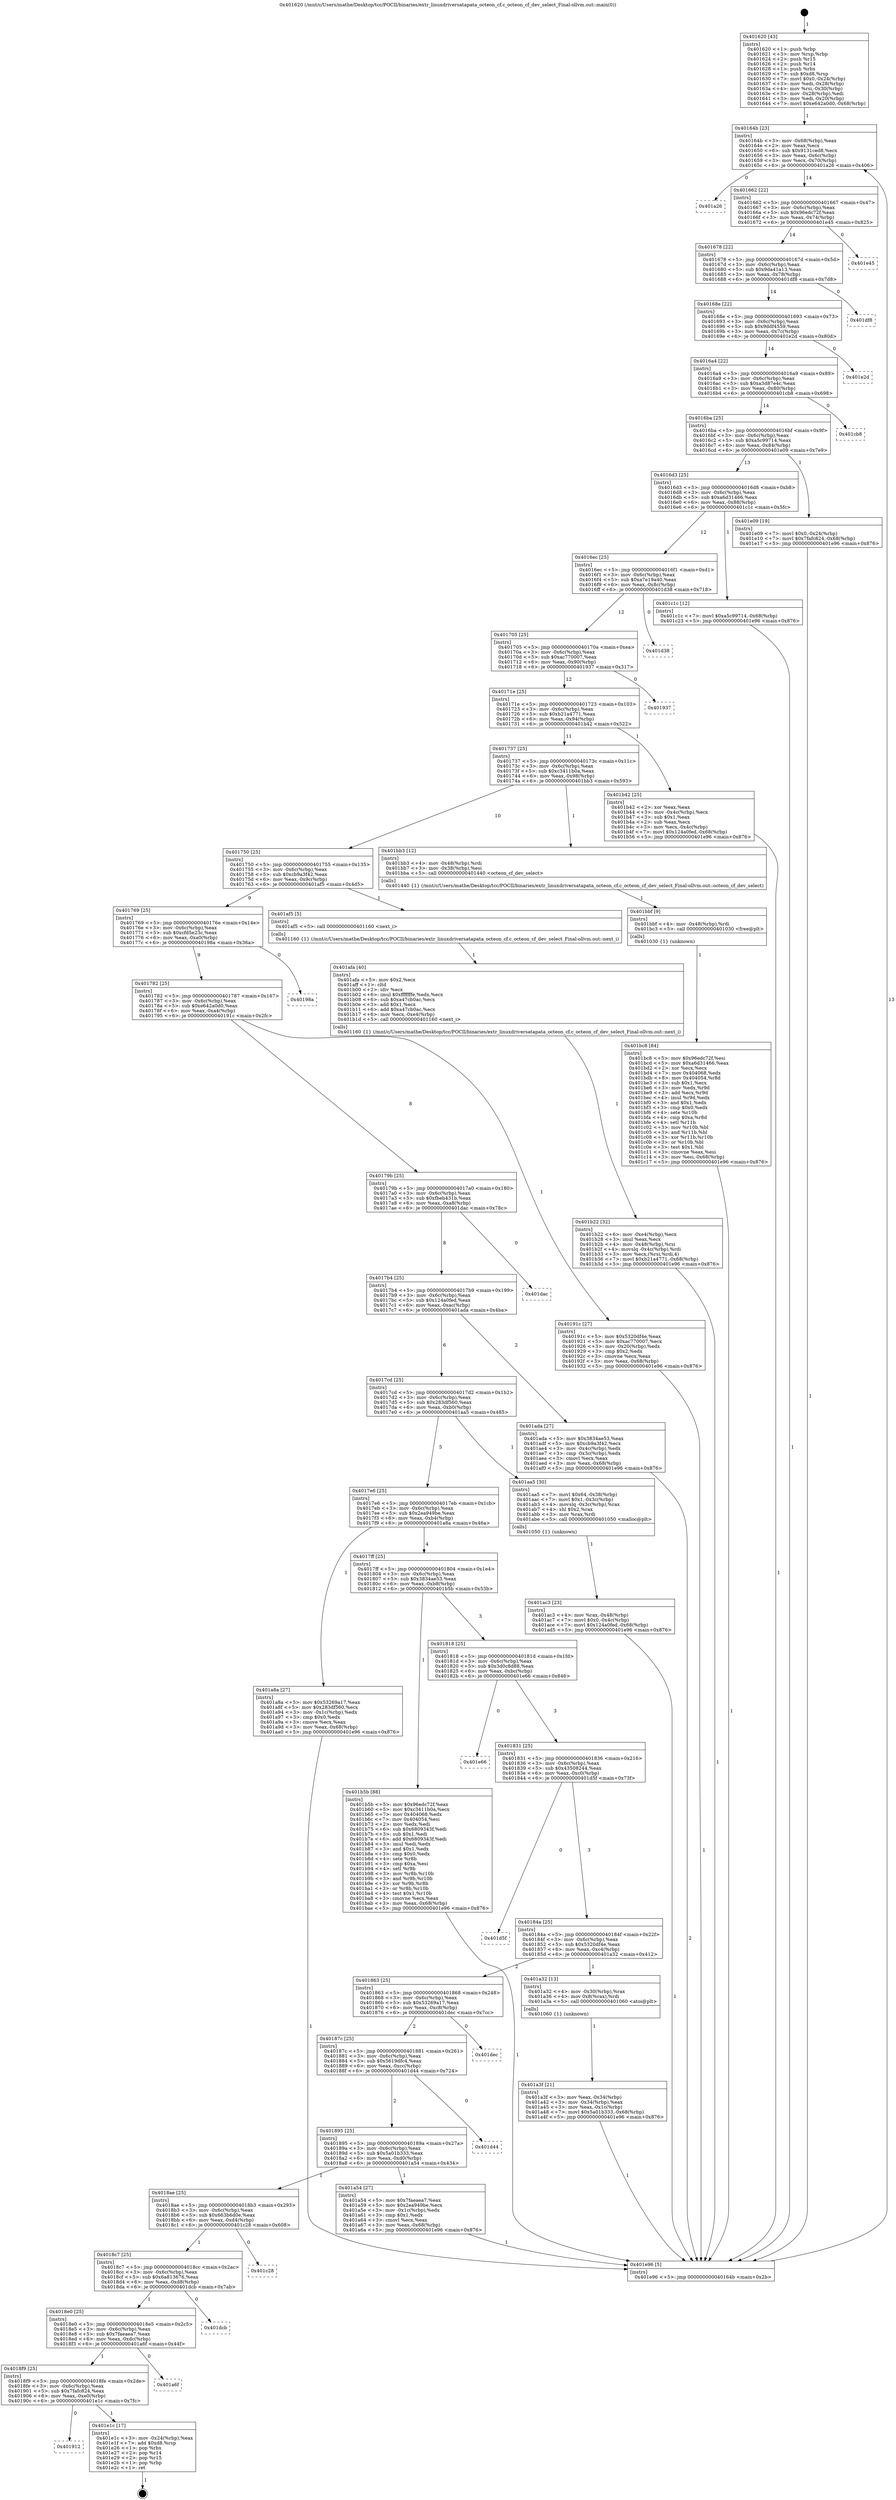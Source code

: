 digraph "0x401620" {
  label = "0x401620 (/mnt/c/Users/mathe/Desktop/tcc/POCII/binaries/extr_linuxdriversatapata_octeon_cf.c_octeon_cf_dev_select_Final-ollvm.out::main(0))"
  labelloc = "t"
  node[shape=record]

  Entry [label="",width=0.3,height=0.3,shape=circle,fillcolor=black,style=filled]
  "0x40164b" [label="{
     0x40164b [23]\l
     | [instrs]\l
     &nbsp;&nbsp;0x40164b \<+3\>: mov -0x68(%rbp),%eax\l
     &nbsp;&nbsp;0x40164e \<+2\>: mov %eax,%ecx\l
     &nbsp;&nbsp;0x401650 \<+6\>: sub $0x9131ced8,%ecx\l
     &nbsp;&nbsp;0x401656 \<+3\>: mov %eax,-0x6c(%rbp)\l
     &nbsp;&nbsp;0x401659 \<+3\>: mov %ecx,-0x70(%rbp)\l
     &nbsp;&nbsp;0x40165c \<+6\>: je 0000000000401a26 \<main+0x406\>\l
  }"]
  "0x401a26" [label="{
     0x401a26\l
  }", style=dashed]
  "0x401662" [label="{
     0x401662 [22]\l
     | [instrs]\l
     &nbsp;&nbsp;0x401662 \<+5\>: jmp 0000000000401667 \<main+0x47\>\l
     &nbsp;&nbsp;0x401667 \<+3\>: mov -0x6c(%rbp),%eax\l
     &nbsp;&nbsp;0x40166a \<+5\>: sub $0x96edc72f,%eax\l
     &nbsp;&nbsp;0x40166f \<+3\>: mov %eax,-0x74(%rbp)\l
     &nbsp;&nbsp;0x401672 \<+6\>: je 0000000000401e45 \<main+0x825\>\l
  }"]
  Exit [label="",width=0.3,height=0.3,shape=circle,fillcolor=black,style=filled,peripheries=2]
  "0x401e45" [label="{
     0x401e45\l
  }", style=dashed]
  "0x401678" [label="{
     0x401678 [22]\l
     | [instrs]\l
     &nbsp;&nbsp;0x401678 \<+5\>: jmp 000000000040167d \<main+0x5d\>\l
     &nbsp;&nbsp;0x40167d \<+3\>: mov -0x6c(%rbp),%eax\l
     &nbsp;&nbsp;0x401680 \<+5\>: sub $0x9da41a13,%eax\l
     &nbsp;&nbsp;0x401685 \<+3\>: mov %eax,-0x78(%rbp)\l
     &nbsp;&nbsp;0x401688 \<+6\>: je 0000000000401df8 \<main+0x7d8\>\l
  }"]
  "0x401912" [label="{
     0x401912\l
  }", style=dashed]
  "0x401df8" [label="{
     0x401df8\l
  }", style=dashed]
  "0x40168e" [label="{
     0x40168e [22]\l
     | [instrs]\l
     &nbsp;&nbsp;0x40168e \<+5\>: jmp 0000000000401693 \<main+0x73\>\l
     &nbsp;&nbsp;0x401693 \<+3\>: mov -0x6c(%rbp),%eax\l
     &nbsp;&nbsp;0x401696 \<+5\>: sub $0x9ddf4559,%eax\l
     &nbsp;&nbsp;0x40169b \<+3\>: mov %eax,-0x7c(%rbp)\l
     &nbsp;&nbsp;0x40169e \<+6\>: je 0000000000401e2d \<main+0x80d\>\l
  }"]
  "0x401e1c" [label="{
     0x401e1c [17]\l
     | [instrs]\l
     &nbsp;&nbsp;0x401e1c \<+3\>: mov -0x24(%rbp),%eax\l
     &nbsp;&nbsp;0x401e1f \<+7\>: add $0xd8,%rsp\l
     &nbsp;&nbsp;0x401e26 \<+1\>: pop %rbx\l
     &nbsp;&nbsp;0x401e27 \<+2\>: pop %r14\l
     &nbsp;&nbsp;0x401e29 \<+2\>: pop %r15\l
     &nbsp;&nbsp;0x401e2b \<+1\>: pop %rbp\l
     &nbsp;&nbsp;0x401e2c \<+1\>: ret\l
  }"]
  "0x401e2d" [label="{
     0x401e2d\l
  }", style=dashed]
  "0x4016a4" [label="{
     0x4016a4 [22]\l
     | [instrs]\l
     &nbsp;&nbsp;0x4016a4 \<+5\>: jmp 00000000004016a9 \<main+0x89\>\l
     &nbsp;&nbsp;0x4016a9 \<+3\>: mov -0x6c(%rbp),%eax\l
     &nbsp;&nbsp;0x4016ac \<+5\>: sub $0xa3d87e4c,%eax\l
     &nbsp;&nbsp;0x4016b1 \<+3\>: mov %eax,-0x80(%rbp)\l
     &nbsp;&nbsp;0x4016b4 \<+6\>: je 0000000000401cb8 \<main+0x698\>\l
  }"]
  "0x4018f9" [label="{
     0x4018f9 [25]\l
     | [instrs]\l
     &nbsp;&nbsp;0x4018f9 \<+5\>: jmp 00000000004018fe \<main+0x2de\>\l
     &nbsp;&nbsp;0x4018fe \<+3\>: mov -0x6c(%rbp),%eax\l
     &nbsp;&nbsp;0x401901 \<+5\>: sub $0x7fafc824,%eax\l
     &nbsp;&nbsp;0x401906 \<+6\>: mov %eax,-0xe0(%rbp)\l
     &nbsp;&nbsp;0x40190c \<+6\>: je 0000000000401e1c \<main+0x7fc\>\l
  }"]
  "0x401cb8" [label="{
     0x401cb8\l
  }", style=dashed]
  "0x4016ba" [label="{
     0x4016ba [25]\l
     | [instrs]\l
     &nbsp;&nbsp;0x4016ba \<+5\>: jmp 00000000004016bf \<main+0x9f\>\l
     &nbsp;&nbsp;0x4016bf \<+3\>: mov -0x6c(%rbp),%eax\l
     &nbsp;&nbsp;0x4016c2 \<+5\>: sub $0xa5c99714,%eax\l
     &nbsp;&nbsp;0x4016c7 \<+6\>: mov %eax,-0x84(%rbp)\l
     &nbsp;&nbsp;0x4016cd \<+6\>: je 0000000000401e09 \<main+0x7e9\>\l
  }"]
  "0x401a6f" [label="{
     0x401a6f\l
  }", style=dashed]
  "0x401e09" [label="{
     0x401e09 [19]\l
     | [instrs]\l
     &nbsp;&nbsp;0x401e09 \<+7\>: movl $0x0,-0x24(%rbp)\l
     &nbsp;&nbsp;0x401e10 \<+7\>: movl $0x7fafc824,-0x68(%rbp)\l
     &nbsp;&nbsp;0x401e17 \<+5\>: jmp 0000000000401e96 \<main+0x876\>\l
  }"]
  "0x4016d3" [label="{
     0x4016d3 [25]\l
     | [instrs]\l
     &nbsp;&nbsp;0x4016d3 \<+5\>: jmp 00000000004016d8 \<main+0xb8\>\l
     &nbsp;&nbsp;0x4016d8 \<+3\>: mov -0x6c(%rbp),%eax\l
     &nbsp;&nbsp;0x4016db \<+5\>: sub $0xa6d31466,%eax\l
     &nbsp;&nbsp;0x4016e0 \<+6\>: mov %eax,-0x88(%rbp)\l
     &nbsp;&nbsp;0x4016e6 \<+6\>: je 0000000000401c1c \<main+0x5fc\>\l
  }"]
  "0x4018e0" [label="{
     0x4018e0 [25]\l
     | [instrs]\l
     &nbsp;&nbsp;0x4018e0 \<+5\>: jmp 00000000004018e5 \<main+0x2c5\>\l
     &nbsp;&nbsp;0x4018e5 \<+3\>: mov -0x6c(%rbp),%eax\l
     &nbsp;&nbsp;0x4018e8 \<+5\>: sub $0x7faeaea7,%eax\l
     &nbsp;&nbsp;0x4018ed \<+6\>: mov %eax,-0xdc(%rbp)\l
     &nbsp;&nbsp;0x4018f3 \<+6\>: je 0000000000401a6f \<main+0x44f\>\l
  }"]
  "0x401c1c" [label="{
     0x401c1c [12]\l
     | [instrs]\l
     &nbsp;&nbsp;0x401c1c \<+7\>: movl $0xa5c99714,-0x68(%rbp)\l
     &nbsp;&nbsp;0x401c23 \<+5\>: jmp 0000000000401e96 \<main+0x876\>\l
  }"]
  "0x4016ec" [label="{
     0x4016ec [25]\l
     | [instrs]\l
     &nbsp;&nbsp;0x4016ec \<+5\>: jmp 00000000004016f1 \<main+0xd1\>\l
     &nbsp;&nbsp;0x4016f1 \<+3\>: mov -0x6c(%rbp),%eax\l
     &nbsp;&nbsp;0x4016f4 \<+5\>: sub $0xa7e19a40,%eax\l
     &nbsp;&nbsp;0x4016f9 \<+6\>: mov %eax,-0x8c(%rbp)\l
     &nbsp;&nbsp;0x4016ff \<+6\>: je 0000000000401d38 \<main+0x718\>\l
  }"]
  "0x401dcb" [label="{
     0x401dcb\l
  }", style=dashed]
  "0x401d38" [label="{
     0x401d38\l
  }", style=dashed]
  "0x401705" [label="{
     0x401705 [25]\l
     | [instrs]\l
     &nbsp;&nbsp;0x401705 \<+5\>: jmp 000000000040170a \<main+0xea\>\l
     &nbsp;&nbsp;0x40170a \<+3\>: mov -0x6c(%rbp),%eax\l
     &nbsp;&nbsp;0x40170d \<+5\>: sub $0xac770007,%eax\l
     &nbsp;&nbsp;0x401712 \<+6\>: mov %eax,-0x90(%rbp)\l
     &nbsp;&nbsp;0x401718 \<+6\>: je 0000000000401937 \<main+0x317\>\l
  }"]
  "0x4018c7" [label="{
     0x4018c7 [25]\l
     | [instrs]\l
     &nbsp;&nbsp;0x4018c7 \<+5\>: jmp 00000000004018cc \<main+0x2ac\>\l
     &nbsp;&nbsp;0x4018cc \<+3\>: mov -0x6c(%rbp),%eax\l
     &nbsp;&nbsp;0x4018cf \<+5\>: sub $0x6a813676,%eax\l
     &nbsp;&nbsp;0x4018d4 \<+6\>: mov %eax,-0xd8(%rbp)\l
     &nbsp;&nbsp;0x4018da \<+6\>: je 0000000000401dcb \<main+0x7ab\>\l
  }"]
  "0x401937" [label="{
     0x401937\l
  }", style=dashed]
  "0x40171e" [label="{
     0x40171e [25]\l
     | [instrs]\l
     &nbsp;&nbsp;0x40171e \<+5\>: jmp 0000000000401723 \<main+0x103\>\l
     &nbsp;&nbsp;0x401723 \<+3\>: mov -0x6c(%rbp),%eax\l
     &nbsp;&nbsp;0x401726 \<+5\>: sub $0xb21a4771,%eax\l
     &nbsp;&nbsp;0x40172b \<+6\>: mov %eax,-0x94(%rbp)\l
     &nbsp;&nbsp;0x401731 \<+6\>: je 0000000000401b42 \<main+0x522\>\l
  }"]
  "0x401c28" [label="{
     0x401c28\l
  }", style=dashed]
  "0x401b42" [label="{
     0x401b42 [25]\l
     | [instrs]\l
     &nbsp;&nbsp;0x401b42 \<+2\>: xor %eax,%eax\l
     &nbsp;&nbsp;0x401b44 \<+3\>: mov -0x4c(%rbp),%ecx\l
     &nbsp;&nbsp;0x401b47 \<+3\>: sub $0x1,%eax\l
     &nbsp;&nbsp;0x401b4a \<+2\>: sub %eax,%ecx\l
     &nbsp;&nbsp;0x401b4c \<+3\>: mov %ecx,-0x4c(%rbp)\l
     &nbsp;&nbsp;0x401b4f \<+7\>: movl $0x124a0fed,-0x68(%rbp)\l
     &nbsp;&nbsp;0x401b56 \<+5\>: jmp 0000000000401e96 \<main+0x876\>\l
  }"]
  "0x401737" [label="{
     0x401737 [25]\l
     | [instrs]\l
     &nbsp;&nbsp;0x401737 \<+5\>: jmp 000000000040173c \<main+0x11c\>\l
     &nbsp;&nbsp;0x40173c \<+3\>: mov -0x6c(%rbp),%eax\l
     &nbsp;&nbsp;0x40173f \<+5\>: sub $0xc3411b0a,%eax\l
     &nbsp;&nbsp;0x401744 \<+6\>: mov %eax,-0x98(%rbp)\l
     &nbsp;&nbsp;0x40174a \<+6\>: je 0000000000401bb3 \<main+0x593\>\l
  }"]
  "0x401bc8" [label="{
     0x401bc8 [84]\l
     | [instrs]\l
     &nbsp;&nbsp;0x401bc8 \<+5\>: mov $0x96edc72f,%esi\l
     &nbsp;&nbsp;0x401bcd \<+5\>: mov $0xa6d31466,%eax\l
     &nbsp;&nbsp;0x401bd2 \<+2\>: xor %ecx,%ecx\l
     &nbsp;&nbsp;0x401bd4 \<+7\>: mov 0x404068,%edx\l
     &nbsp;&nbsp;0x401bdb \<+8\>: mov 0x404054,%r8d\l
     &nbsp;&nbsp;0x401be3 \<+3\>: sub $0x1,%ecx\l
     &nbsp;&nbsp;0x401be6 \<+3\>: mov %edx,%r9d\l
     &nbsp;&nbsp;0x401be9 \<+3\>: add %ecx,%r9d\l
     &nbsp;&nbsp;0x401bec \<+4\>: imul %r9d,%edx\l
     &nbsp;&nbsp;0x401bf0 \<+3\>: and $0x1,%edx\l
     &nbsp;&nbsp;0x401bf3 \<+3\>: cmp $0x0,%edx\l
     &nbsp;&nbsp;0x401bf6 \<+4\>: sete %r10b\l
     &nbsp;&nbsp;0x401bfa \<+4\>: cmp $0xa,%r8d\l
     &nbsp;&nbsp;0x401bfe \<+4\>: setl %r11b\l
     &nbsp;&nbsp;0x401c02 \<+3\>: mov %r10b,%bl\l
     &nbsp;&nbsp;0x401c05 \<+3\>: and %r11b,%bl\l
     &nbsp;&nbsp;0x401c08 \<+3\>: xor %r11b,%r10b\l
     &nbsp;&nbsp;0x401c0b \<+3\>: or %r10b,%bl\l
     &nbsp;&nbsp;0x401c0e \<+3\>: test $0x1,%bl\l
     &nbsp;&nbsp;0x401c11 \<+3\>: cmovne %eax,%esi\l
     &nbsp;&nbsp;0x401c14 \<+3\>: mov %esi,-0x68(%rbp)\l
     &nbsp;&nbsp;0x401c17 \<+5\>: jmp 0000000000401e96 \<main+0x876\>\l
  }"]
  "0x401bb3" [label="{
     0x401bb3 [12]\l
     | [instrs]\l
     &nbsp;&nbsp;0x401bb3 \<+4\>: mov -0x48(%rbp),%rdi\l
     &nbsp;&nbsp;0x401bb7 \<+3\>: mov -0x38(%rbp),%esi\l
     &nbsp;&nbsp;0x401bba \<+5\>: call 0000000000401440 \<octeon_cf_dev_select\>\l
     | [calls]\l
     &nbsp;&nbsp;0x401440 \{1\} (/mnt/c/Users/mathe/Desktop/tcc/POCII/binaries/extr_linuxdriversatapata_octeon_cf.c_octeon_cf_dev_select_Final-ollvm.out::octeon_cf_dev_select)\l
  }"]
  "0x401750" [label="{
     0x401750 [25]\l
     | [instrs]\l
     &nbsp;&nbsp;0x401750 \<+5\>: jmp 0000000000401755 \<main+0x135\>\l
     &nbsp;&nbsp;0x401755 \<+3\>: mov -0x6c(%rbp),%eax\l
     &nbsp;&nbsp;0x401758 \<+5\>: sub $0xcb9a3f42,%eax\l
     &nbsp;&nbsp;0x40175d \<+6\>: mov %eax,-0x9c(%rbp)\l
     &nbsp;&nbsp;0x401763 \<+6\>: je 0000000000401af5 \<main+0x4d5\>\l
  }"]
  "0x401bbf" [label="{
     0x401bbf [9]\l
     | [instrs]\l
     &nbsp;&nbsp;0x401bbf \<+4\>: mov -0x48(%rbp),%rdi\l
     &nbsp;&nbsp;0x401bc3 \<+5\>: call 0000000000401030 \<free@plt\>\l
     | [calls]\l
     &nbsp;&nbsp;0x401030 \{1\} (unknown)\l
  }"]
  "0x401af5" [label="{
     0x401af5 [5]\l
     | [instrs]\l
     &nbsp;&nbsp;0x401af5 \<+5\>: call 0000000000401160 \<next_i\>\l
     | [calls]\l
     &nbsp;&nbsp;0x401160 \{1\} (/mnt/c/Users/mathe/Desktop/tcc/POCII/binaries/extr_linuxdriversatapata_octeon_cf.c_octeon_cf_dev_select_Final-ollvm.out::next_i)\l
  }"]
  "0x401769" [label="{
     0x401769 [25]\l
     | [instrs]\l
     &nbsp;&nbsp;0x401769 \<+5\>: jmp 000000000040176e \<main+0x14e\>\l
     &nbsp;&nbsp;0x40176e \<+3\>: mov -0x6c(%rbp),%eax\l
     &nbsp;&nbsp;0x401771 \<+5\>: sub $0xcfd5e23c,%eax\l
     &nbsp;&nbsp;0x401776 \<+6\>: mov %eax,-0xa0(%rbp)\l
     &nbsp;&nbsp;0x40177c \<+6\>: je 000000000040198a \<main+0x36a\>\l
  }"]
  "0x401b22" [label="{
     0x401b22 [32]\l
     | [instrs]\l
     &nbsp;&nbsp;0x401b22 \<+6\>: mov -0xe4(%rbp),%ecx\l
     &nbsp;&nbsp;0x401b28 \<+3\>: imul %eax,%ecx\l
     &nbsp;&nbsp;0x401b2b \<+4\>: mov -0x48(%rbp),%rsi\l
     &nbsp;&nbsp;0x401b2f \<+4\>: movslq -0x4c(%rbp),%rdi\l
     &nbsp;&nbsp;0x401b33 \<+3\>: mov %ecx,(%rsi,%rdi,4)\l
     &nbsp;&nbsp;0x401b36 \<+7\>: movl $0xb21a4771,-0x68(%rbp)\l
     &nbsp;&nbsp;0x401b3d \<+5\>: jmp 0000000000401e96 \<main+0x876\>\l
  }"]
  "0x40198a" [label="{
     0x40198a\l
  }", style=dashed]
  "0x401782" [label="{
     0x401782 [25]\l
     | [instrs]\l
     &nbsp;&nbsp;0x401782 \<+5\>: jmp 0000000000401787 \<main+0x167\>\l
     &nbsp;&nbsp;0x401787 \<+3\>: mov -0x6c(%rbp),%eax\l
     &nbsp;&nbsp;0x40178a \<+5\>: sub $0xe642a0d0,%eax\l
     &nbsp;&nbsp;0x40178f \<+6\>: mov %eax,-0xa4(%rbp)\l
     &nbsp;&nbsp;0x401795 \<+6\>: je 000000000040191c \<main+0x2fc\>\l
  }"]
  "0x401afa" [label="{
     0x401afa [40]\l
     | [instrs]\l
     &nbsp;&nbsp;0x401afa \<+5\>: mov $0x2,%ecx\l
     &nbsp;&nbsp;0x401aff \<+1\>: cltd\l
     &nbsp;&nbsp;0x401b00 \<+2\>: idiv %ecx\l
     &nbsp;&nbsp;0x401b02 \<+6\>: imul $0xfffffffe,%edx,%ecx\l
     &nbsp;&nbsp;0x401b08 \<+6\>: sub $0xa47cb0ac,%ecx\l
     &nbsp;&nbsp;0x401b0e \<+3\>: add $0x1,%ecx\l
     &nbsp;&nbsp;0x401b11 \<+6\>: add $0xa47cb0ac,%ecx\l
     &nbsp;&nbsp;0x401b17 \<+6\>: mov %ecx,-0xe4(%rbp)\l
     &nbsp;&nbsp;0x401b1d \<+5\>: call 0000000000401160 \<next_i\>\l
     | [calls]\l
     &nbsp;&nbsp;0x401160 \{1\} (/mnt/c/Users/mathe/Desktop/tcc/POCII/binaries/extr_linuxdriversatapata_octeon_cf.c_octeon_cf_dev_select_Final-ollvm.out::next_i)\l
  }"]
  "0x40191c" [label="{
     0x40191c [27]\l
     | [instrs]\l
     &nbsp;&nbsp;0x40191c \<+5\>: mov $0x5320df4e,%eax\l
     &nbsp;&nbsp;0x401921 \<+5\>: mov $0xac770007,%ecx\l
     &nbsp;&nbsp;0x401926 \<+3\>: mov -0x20(%rbp),%edx\l
     &nbsp;&nbsp;0x401929 \<+3\>: cmp $0x2,%edx\l
     &nbsp;&nbsp;0x40192c \<+3\>: cmovne %ecx,%eax\l
     &nbsp;&nbsp;0x40192f \<+3\>: mov %eax,-0x68(%rbp)\l
     &nbsp;&nbsp;0x401932 \<+5\>: jmp 0000000000401e96 \<main+0x876\>\l
  }"]
  "0x40179b" [label="{
     0x40179b [25]\l
     | [instrs]\l
     &nbsp;&nbsp;0x40179b \<+5\>: jmp 00000000004017a0 \<main+0x180\>\l
     &nbsp;&nbsp;0x4017a0 \<+3\>: mov -0x6c(%rbp),%eax\l
     &nbsp;&nbsp;0x4017a3 \<+5\>: sub $0xfbeb431b,%eax\l
     &nbsp;&nbsp;0x4017a8 \<+6\>: mov %eax,-0xa8(%rbp)\l
     &nbsp;&nbsp;0x4017ae \<+6\>: je 0000000000401dac \<main+0x78c\>\l
  }"]
  "0x401e96" [label="{
     0x401e96 [5]\l
     | [instrs]\l
     &nbsp;&nbsp;0x401e96 \<+5\>: jmp 000000000040164b \<main+0x2b\>\l
  }"]
  "0x401620" [label="{
     0x401620 [43]\l
     | [instrs]\l
     &nbsp;&nbsp;0x401620 \<+1\>: push %rbp\l
     &nbsp;&nbsp;0x401621 \<+3\>: mov %rsp,%rbp\l
     &nbsp;&nbsp;0x401624 \<+2\>: push %r15\l
     &nbsp;&nbsp;0x401626 \<+2\>: push %r14\l
     &nbsp;&nbsp;0x401628 \<+1\>: push %rbx\l
     &nbsp;&nbsp;0x401629 \<+7\>: sub $0xd8,%rsp\l
     &nbsp;&nbsp;0x401630 \<+7\>: movl $0x0,-0x24(%rbp)\l
     &nbsp;&nbsp;0x401637 \<+3\>: mov %edi,-0x28(%rbp)\l
     &nbsp;&nbsp;0x40163a \<+4\>: mov %rsi,-0x30(%rbp)\l
     &nbsp;&nbsp;0x40163e \<+3\>: mov -0x28(%rbp),%edi\l
     &nbsp;&nbsp;0x401641 \<+3\>: mov %edi,-0x20(%rbp)\l
     &nbsp;&nbsp;0x401644 \<+7\>: movl $0xe642a0d0,-0x68(%rbp)\l
  }"]
  "0x401ac3" [label="{
     0x401ac3 [23]\l
     | [instrs]\l
     &nbsp;&nbsp;0x401ac3 \<+4\>: mov %rax,-0x48(%rbp)\l
     &nbsp;&nbsp;0x401ac7 \<+7\>: movl $0x0,-0x4c(%rbp)\l
     &nbsp;&nbsp;0x401ace \<+7\>: movl $0x124a0fed,-0x68(%rbp)\l
     &nbsp;&nbsp;0x401ad5 \<+5\>: jmp 0000000000401e96 \<main+0x876\>\l
  }"]
  "0x401dac" [label="{
     0x401dac\l
  }", style=dashed]
  "0x4017b4" [label="{
     0x4017b4 [25]\l
     | [instrs]\l
     &nbsp;&nbsp;0x4017b4 \<+5\>: jmp 00000000004017b9 \<main+0x199\>\l
     &nbsp;&nbsp;0x4017b9 \<+3\>: mov -0x6c(%rbp),%eax\l
     &nbsp;&nbsp;0x4017bc \<+5\>: sub $0x124a0fed,%eax\l
     &nbsp;&nbsp;0x4017c1 \<+6\>: mov %eax,-0xac(%rbp)\l
     &nbsp;&nbsp;0x4017c7 \<+6\>: je 0000000000401ada \<main+0x4ba\>\l
  }"]
  "0x4018ae" [label="{
     0x4018ae [25]\l
     | [instrs]\l
     &nbsp;&nbsp;0x4018ae \<+5\>: jmp 00000000004018b3 \<main+0x293\>\l
     &nbsp;&nbsp;0x4018b3 \<+3\>: mov -0x6c(%rbp),%eax\l
     &nbsp;&nbsp;0x4018b6 \<+5\>: sub $0x663b6d0e,%eax\l
     &nbsp;&nbsp;0x4018bb \<+6\>: mov %eax,-0xd4(%rbp)\l
     &nbsp;&nbsp;0x4018c1 \<+6\>: je 0000000000401c28 \<main+0x608\>\l
  }"]
  "0x401ada" [label="{
     0x401ada [27]\l
     | [instrs]\l
     &nbsp;&nbsp;0x401ada \<+5\>: mov $0x3834ae53,%eax\l
     &nbsp;&nbsp;0x401adf \<+5\>: mov $0xcb9a3f42,%ecx\l
     &nbsp;&nbsp;0x401ae4 \<+3\>: mov -0x4c(%rbp),%edx\l
     &nbsp;&nbsp;0x401ae7 \<+3\>: cmp -0x3c(%rbp),%edx\l
     &nbsp;&nbsp;0x401aea \<+3\>: cmovl %ecx,%eax\l
     &nbsp;&nbsp;0x401aed \<+3\>: mov %eax,-0x68(%rbp)\l
     &nbsp;&nbsp;0x401af0 \<+5\>: jmp 0000000000401e96 \<main+0x876\>\l
  }"]
  "0x4017cd" [label="{
     0x4017cd [25]\l
     | [instrs]\l
     &nbsp;&nbsp;0x4017cd \<+5\>: jmp 00000000004017d2 \<main+0x1b2\>\l
     &nbsp;&nbsp;0x4017d2 \<+3\>: mov -0x6c(%rbp),%eax\l
     &nbsp;&nbsp;0x4017d5 \<+5\>: sub $0x283df560,%eax\l
     &nbsp;&nbsp;0x4017da \<+6\>: mov %eax,-0xb0(%rbp)\l
     &nbsp;&nbsp;0x4017e0 \<+6\>: je 0000000000401aa5 \<main+0x485\>\l
  }"]
  "0x401a54" [label="{
     0x401a54 [27]\l
     | [instrs]\l
     &nbsp;&nbsp;0x401a54 \<+5\>: mov $0x7faeaea7,%eax\l
     &nbsp;&nbsp;0x401a59 \<+5\>: mov $0x2ea949be,%ecx\l
     &nbsp;&nbsp;0x401a5e \<+3\>: mov -0x1c(%rbp),%edx\l
     &nbsp;&nbsp;0x401a61 \<+3\>: cmp $0x1,%edx\l
     &nbsp;&nbsp;0x401a64 \<+3\>: cmovl %ecx,%eax\l
     &nbsp;&nbsp;0x401a67 \<+3\>: mov %eax,-0x68(%rbp)\l
     &nbsp;&nbsp;0x401a6a \<+5\>: jmp 0000000000401e96 \<main+0x876\>\l
  }"]
  "0x401aa5" [label="{
     0x401aa5 [30]\l
     | [instrs]\l
     &nbsp;&nbsp;0x401aa5 \<+7\>: movl $0x64,-0x38(%rbp)\l
     &nbsp;&nbsp;0x401aac \<+7\>: movl $0x1,-0x3c(%rbp)\l
     &nbsp;&nbsp;0x401ab3 \<+4\>: movslq -0x3c(%rbp),%rax\l
     &nbsp;&nbsp;0x401ab7 \<+4\>: shl $0x2,%rax\l
     &nbsp;&nbsp;0x401abb \<+3\>: mov %rax,%rdi\l
     &nbsp;&nbsp;0x401abe \<+5\>: call 0000000000401050 \<malloc@plt\>\l
     | [calls]\l
     &nbsp;&nbsp;0x401050 \{1\} (unknown)\l
  }"]
  "0x4017e6" [label="{
     0x4017e6 [25]\l
     | [instrs]\l
     &nbsp;&nbsp;0x4017e6 \<+5\>: jmp 00000000004017eb \<main+0x1cb\>\l
     &nbsp;&nbsp;0x4017eb \<+3\>: mov -0x6c(%rbp),%eax\l
     &nbsp;&nbsp;0x4017ee \<+5\>: sub $0x2ea949be,%eax\l
     &nbsp;&nbsp;0x4017f3 \<+6\>: mov %eax,-0xb4(%rbp)\l
     &nbsp;&nbsp;0x4017f9 \<+6\>: je 0000000000401a8a \<main+0x46a\>\l
  }"]
  "0x401895" [label="{
     0x401895 [25]\l
     | [instrs]\l
     &nbsp;&nbsp;0x401895 \<+5\>: jmp 000000000040189a \<main+0x27a\>\l
     &nbsp;&nbsp;0x40189a \<+3\>: mov -0x6c(%rbp),%eax\l
     &nbsp;&nbsp;0x40189d \<+5\>: sub $0x5a01b333,%eax\l
     &nbsp;&nbsp;0x4018a2 \<+6\>: mov %eax,-0xd0(%rbp)\l
     &nbsp;&nbsp;0x4018a8 \<+6\>: je 0000000000401a54 \<main+0x434\>\l
  }"]
  "0x401a8a" [label="{
     0x401a8a [27]\l
     | [instrs]\l
     &nbsp;&nbsp;0x401a8a \<+5\>: mov $0x53269a17,%eax\l
     &nbsp;&nbsp;0x401a8f \<+5\>: mov $0x283df560,%ecx\l
     &nbsp;&nbsp;0x401a94 \<+3\>: mov -0x1c(%rbp),%edx\l
     &nbsp;&nbsp;0x401a97 \<+3\>: cmp $0x0,%edx\l
     &nbsp;&nbsp;0x401a9a \<+3\>: cmove %ecx,%eax\l
     &nbsp;&nbsp;0x401a9d \<+3\>: mov %eax,-0x68(%rbp)\l
     &nbsp;&nbsp;0x401aa0 \<+5\>: jmp 0000000000401e96 \<main+0x876\>\l
  }"]
  "0x4017ff" [label="{
     0x4017ff [25]\l
     | [instrs]\l
     &nbsp;&nbsp;0x4017ff \<+5\>: jmp 0000000000401804 \<main+0x1e4\>\l
     &nbsp;&nbsp;0x401804 \<+3\>: mov -0x6c(%rbp),%eax\l
     &nbsp;&nbsp;0x401807 \<+5\>: sub $0x3834ae53,%eax\l
     &nbsp;&nbsp;0x40180c \<+6\>: mov %eax,-0xb8(%rbp)\l
     &nbsp;&nbsp;0x401812 \<+6\>: je 0000000000401b5b \<main+0x53b\>\l
  }"]
  "0x401d44" [label="{
     0x401d44\l
  }", style=dashed]
  "0x401b5b" [label="{
     0x401b5b [88]\l
     | [instrs]\l
     &nbsp;&nbsp;0x401b5b \<+5\>: mov $0x96edc72f,%eax\l
     &nbsp;&nbsp;0x401b60 \<+5\>: mov $0xc3411b0a,%ecx\l
     &nbsp;&nbsp;0x401b65 \<+7\>: mov 0x404068,%edx\l
     &nbsp;&nbsp;0x401b6c \<+7\>: mov 0x404054,%esi\l
     &nbsp;&nbsp;0x401b73 \<+2\>: mov %edx,%edi\l
     &nbsp;&nbsp;0x401b75 \<+6\>: sub $0x6809343f,%edi\l
     &nbsp;&nbsp;0x401b7b \<+3\>: sub $0x1,%edi\l
     &nbsp;&nbsp;0x401b7e \<+6\>: add $0x6809343f,%edi\l
     &nbsp;&nbsp;0x401b84 \<+3\>: imul %edi,%edx\l
     &nbsp;&nbsp;0x401b87 \<+3\>: and $0x1,%edx\l
     &nbsp;&nbsp;0x401b8a \<+3\>: cmp $0x0,%edx\l
     &nbsp;&nbsp;0x401b8d \<+4\>: sete %r8b\l
     &nbsp;&nbsp;0x401b91 \<+3\>: cmp $0xa,%esi\l
     &nbsp;&nbsp;0x401b94 \<+4\>: setl %r9b\l
     &nbsp;&nbsp;0x401b98 \<+3\>: mov %r8b,%r10b\l
     &nbsp;&nbsp;0x401b9b \<+3\>: and %r9b,%r10b\l
     &nbsp;&nbsp;0x401b9e \<+3\>: xor %r9b,%r8b\l
     &nbsp;&nbsp;0x401ba1 \<+3\>: or %r8b,%r10b\l
     &nbsp;&nbsp;0x401ba4 \<+4\>: test $0x1,%r10b\l
     &nbsp;&nbsp;0x401ba8 \<+3\>: cmovne %ecx,%eax\l
     &nbsp;&nbsp;0x401bab \<+3\>: mov %eax,-0x68(%rbp)\l
     &nbsp;&nbsp;0x401bae \<+5\>: jmp 0000000000401e96 \<main+0x876\>\l
  }"]
  "0x401818" [label="{
     0x401818 [25]\l
     | [instrs]\l
     &nbsp;&nbsp;0x401818 \<+5\>: jmp 000000000040181d \<main+0x1fd\>\l
     &nbsp;&nbsp;0x40181d \<+3\>: mov -0x6c(%rbp),%eax\l
     &nbsp;&nbsp;0x401820 \<+5\>: sub $0x3d0c8d88,%eax\l
     &nbsp;&nbsp;0x401825 \<+6\>: mov %eax,-0xbc(%rbp)\l
     &nbsp;&nbsp;0x40182b \<+6\>: je 0000000000401e66 \<main+0x846\>\l
  }"]
  "0x40187c" [label="{
     0x40187c [25]\l
     | [instrs]\l
     &nbsp;&nbsp;0x40187c \<+5\>: jmp 0000000000401881 \<main+0x261\>\l
     &nbsp;&nbsp;0x401881 \<+3\>: mov -0x6c(%rbp),%eax\l
     &nbsp;&nbsp;0x401884 \<+5\>: sub $0x5619dfc4,%eax\l
     &nbsp;&nbsp;0x401889 \<+6\>: mov %eax,-0xcc(%rbp)\l
     &nbsp;&nbsp;0x40188f \<+6\>: je 0000000000401d44 \<main+0x724\>\l
  }"]
  "0x401e66" [label="{
     0x401e66\l
  }", style=dashed]
  "0x401831" [label="{
     0x401831 [25]\l
     | [instrs]\l
     &nbsp;&nbsp;0x401831 \<+5\>: jmp 0000000000401836 \<main+0x216\>\l
     &nbsp;&nbsp;0x401836 \<+3\>: mov -0x6c(%rbp),%eax\l
     &nbsp;&nbsp;0x401839 \<+5\>: sub $0x43508244,%eax\l
     &nbsp;&nbsp;0x40183e \<+6\>: mov %eax,-0xc0(%rbp)\l
     &nbsp;&nbsp;0x401844 \<+6\>: je 0000000000401d5f \<main+0x73f\>\l
  }"]
  "0x401dec" [label="{
     0x401dec\l
  }", style=dashed]
  "0x401d5f" [label="{
     0x401d5f\l
  }", style=dashed]
  "0x40184a" [label="{
     0x40184a [25]\l
     | [instrs]\l
     &nbsp;&nbsp;0x40184a \<+5\>: jmp 000000000040184f \<main+0x22f\>\l
     &nbsp;&nbsp;0x40184f \<+3\>: mov -0x6c(%rbp),%eax\l
     &nbsp;&nbsp;0x401852 \<+5\>: sub $0x5320df4e,%eax\l
     &nbsp;&nbsp;0x401857 \<+6\>: mov %eax,-0xc4(%rbp)\l
     &nbsp;&nbsp;0x40185d \<+6\>: je 0000000000401a32 \<main+0x412\>\l
  }"]
  "0x401a3f" [label="{
     0x401a3f [21]\l
     | [instrs]\l
     &nbsp;&nbsp;0x401a3f \<+3\>: mov %eax,-0x34(%rbp)\l
     &nbsp;&nbsp;0x401a42 \<+3\>: mov -0x34(%rbp),%eax\l
     &nbsp;&nbsp;0x401a45 \<+3\>: mov %eax,-0x1c(%rbp)\l
     &nbsp;&nbsp;0x401a48 \<+7\>: movl $0x5a01b333,-0x68(%rbp)\l
     &nbsp;&nbsp;0x401a4f \<+5\>: jmp 0000000000401e96 \<main+0x876\>\l
  }"]
  "0x401a32" [label="{
     0x401a32 [13]\l
     | [instrs]\l
     &nbsp;&nbsp;0x401a32 \<+4\>: mov -0x30(%rbp),%rax\l
     &nbsp;&nbsp;0x401a36 \<+4\>: mov 0x8(%rax),%rdi\l
     &nbsp;&nbsp;0x401a3a \<+5\>: call 0000000000401060 \<atoi@plt\>\l
     | [calls]\l
     &nbsp;&nbsp;0x401060 \{1\} (unknown)\l
  }"]
  "0x401863" [label="{
     0x401863 [25]\l
     | [instrs]\l
     &nbsp;&nbsp;0x401863 \<+5\>: jmp 0000000000401868 \<main+0x248\>\l
     &nbsp;&nbsp;0x401868 \<+3\>: mov -0x6c(%rbp),%eax\l
     &nbsp;&nbsp;0x40186b \<+5\>: sub $0x53269a17,%eax\l
     &nbsp;&nbsp;0x401870 \<+6\>: mov %eax,-0xc8(%rbp)\l
     &nbsp;&nbsp;0x401876 \<+6\>: je 0000000000401dec \<main+0x7cc\>\l
  }"]
  Entry -> "0x401620" [label=" 1"]
  "0x40164b" -> "0x401a26" [label=" 0"]
  "0x40164b" -> "0x401662" [label=" 14"]
  "0x401e1c" -> Exit [label=" 1"]
  "0x401662" -> "0x401e45" [label=" 0"]
  "0x401662" -> "0x401678" [label=" 14"]
  "0x4018f9" -> "0x401912" [label=" 0"]
  "0x401678" -> "0x401df8" [label=" 0"]
  "0x401678" -> "0x40168e" [label=" 14"]
  "0x4018f9" -> "0x401e1c" [label=" 1"]
  "0x40168e" -> "0x401e2d" [label=" 0"]
  "0x40168e" -> "0x4016a4" [label=" 14"]
  "0x4018e0" -> "0x4018f9" [label=" 1"]
  "0x4016a4" -> "0x401cb8" [label=" 0"]
  "0x4016a4" -> "0x4016ba" [label=" 14"]
  "0x4018e0" -> "0x401a6f" [label=" 0"]
  "0x4016ba" -> "0x401e09" [label=" 1"]
  "0x4016ba" -> "0x4016d3" [label=" 13"]
  "0x4018c7" -> "0x4018e0" [label=" 1"]
  "0x4016d3" -> "0x401c1c" [label=" 1"]
  "0x4016d3" -> "0x4016ec" [label=" 12"]
  "0x4018c7" -> "0x401dcb" [label=" 0"]
  "0x4016ec" -> "0x401d38" [label=" 0"]
  "0x4016ec" -> "0x401705" [label=" 12"]
  "0x4018ae" -> "0x4018c7" [label=" 1"]
  "0x401705" -> "0x401937" [label=" 0"]
  "0x401705" -> "0x40171e" [label=" 12"]
  "0x4018ae" -> "0x401c28" [label=" 0"]
  "0x40171e" -> "0x401b42" [label=" 1"]
  "0x40171e" -> "0x401737" [label=" 11"]
  "0x401e09" -> "0x401e96" [label=" 1"]
  "0x401737" -> "0x401bb3" [label=" 1"]
  "0x401737" -> "0x401750" [label=" 10"]
  "0x401c1c" -> "0x401e96" [label=" 1"]
  "0x401750" -> "0x401af5" [label=" 1"]
  "0x401750" -> "0x401769" [label=" 9"]
  "0x401bc8" -> "0x401e96" [label=" 1"]
  "0x401769" -> "0x40198a" [label=" 0"]
  "0x401769" -> "0x401782" [label=" 9"]
  "0x401bbf" -> "0x401bc8" [label=" 1"]
  "0x401782" -> "0x40191c" [label=" 1"]
  "0x401782" -> "0x40179b" [label=" 8"]
  "0x40191c" -> "0x401e96" [label=" 1"]
  "0x401620" -> "0x40164b" [label=" 1"]
  "0x401e96" -> "0x40164b" [label=" 13"]
  "0x401bb3" -> "0x401bbf" [label=" 1"]
  "0x40179b" -> "0x401dac" [label=" 0"]
  "0x40179b" -> "0x4017b4" [label=" 8"]
  "0x401b5b" -> "0x401e96" [label=" 1"]
  "0x4017b4" -> "0x401ada" [label=" 2"]
  "0x4017b4" -> "0x4017cd" [label=" 6"]
  "0x401b42" -> "0x401e96" [label=" 1"]
  "0x4017cd" -> "0x401aa5" [label=" 1"]
  "0x4017cd" -> "0x4017e6" [label=" 5"]
  "0x401b22" -> "0x401e96" [label=" 1"]
  "0x4017e6" -> "0x401a8a" [label=" 1"]
  "0x4017e6" -> "0x4017ff" [label=" 4"]
  "0x401af5" -> "0x401afa" [label=" 1"]
  "0x4017ff" -> "0x401b5b" [label=" 1"]
  "0x4017ff" -> "0x401818" [label=" 3"]
  "0x401ada" -> "0x401e96" [label=" 2"]
  "0x401818" -> "0x401e66" [label=" 0"]
  "0x401818" -> "0x401831" [label=" 3"]
  "0x401aa5" -> "0x401ac3" [label=" 1"]
  "0x401831" -> "0x401d5f" [label=" 0"]
  "0x401831" -> "0x40184a" [label=" 3"]
  "0x401a8a" -> "0x401e96" [label=" 1"]
  "0x40184a" -> "0x401a32" [label=" 1"]
  "0x40184a" -> "0x401863" [label=" 2"]
  "0x401a32" -> "0x401a3f" [label=" 1"]
  "0x401a3f" -> "0x401e96" [label=" 1"]
  "0x401a54" -> "0x401e96" [label=" 1"]
  "0x401863" -> "0x401dec" [label=" 0"]
  "0x401863" -> "0x40187c" [label=" 2"]
  "0x401ac3" -> "0x401e96" [label=" 1"]
  "0x40187c" -> "0x401d44" [label=" 0"]
  "0x40187c" -> "0x401895" [label=" 2"]
  "0x401afa" -> "0x401b22" [label=" 1"]
  "0x401895" -> "0x401a54" [label=" 1"]
  "0x401895" -> "0x4018ae" [label=" 1"]
}
